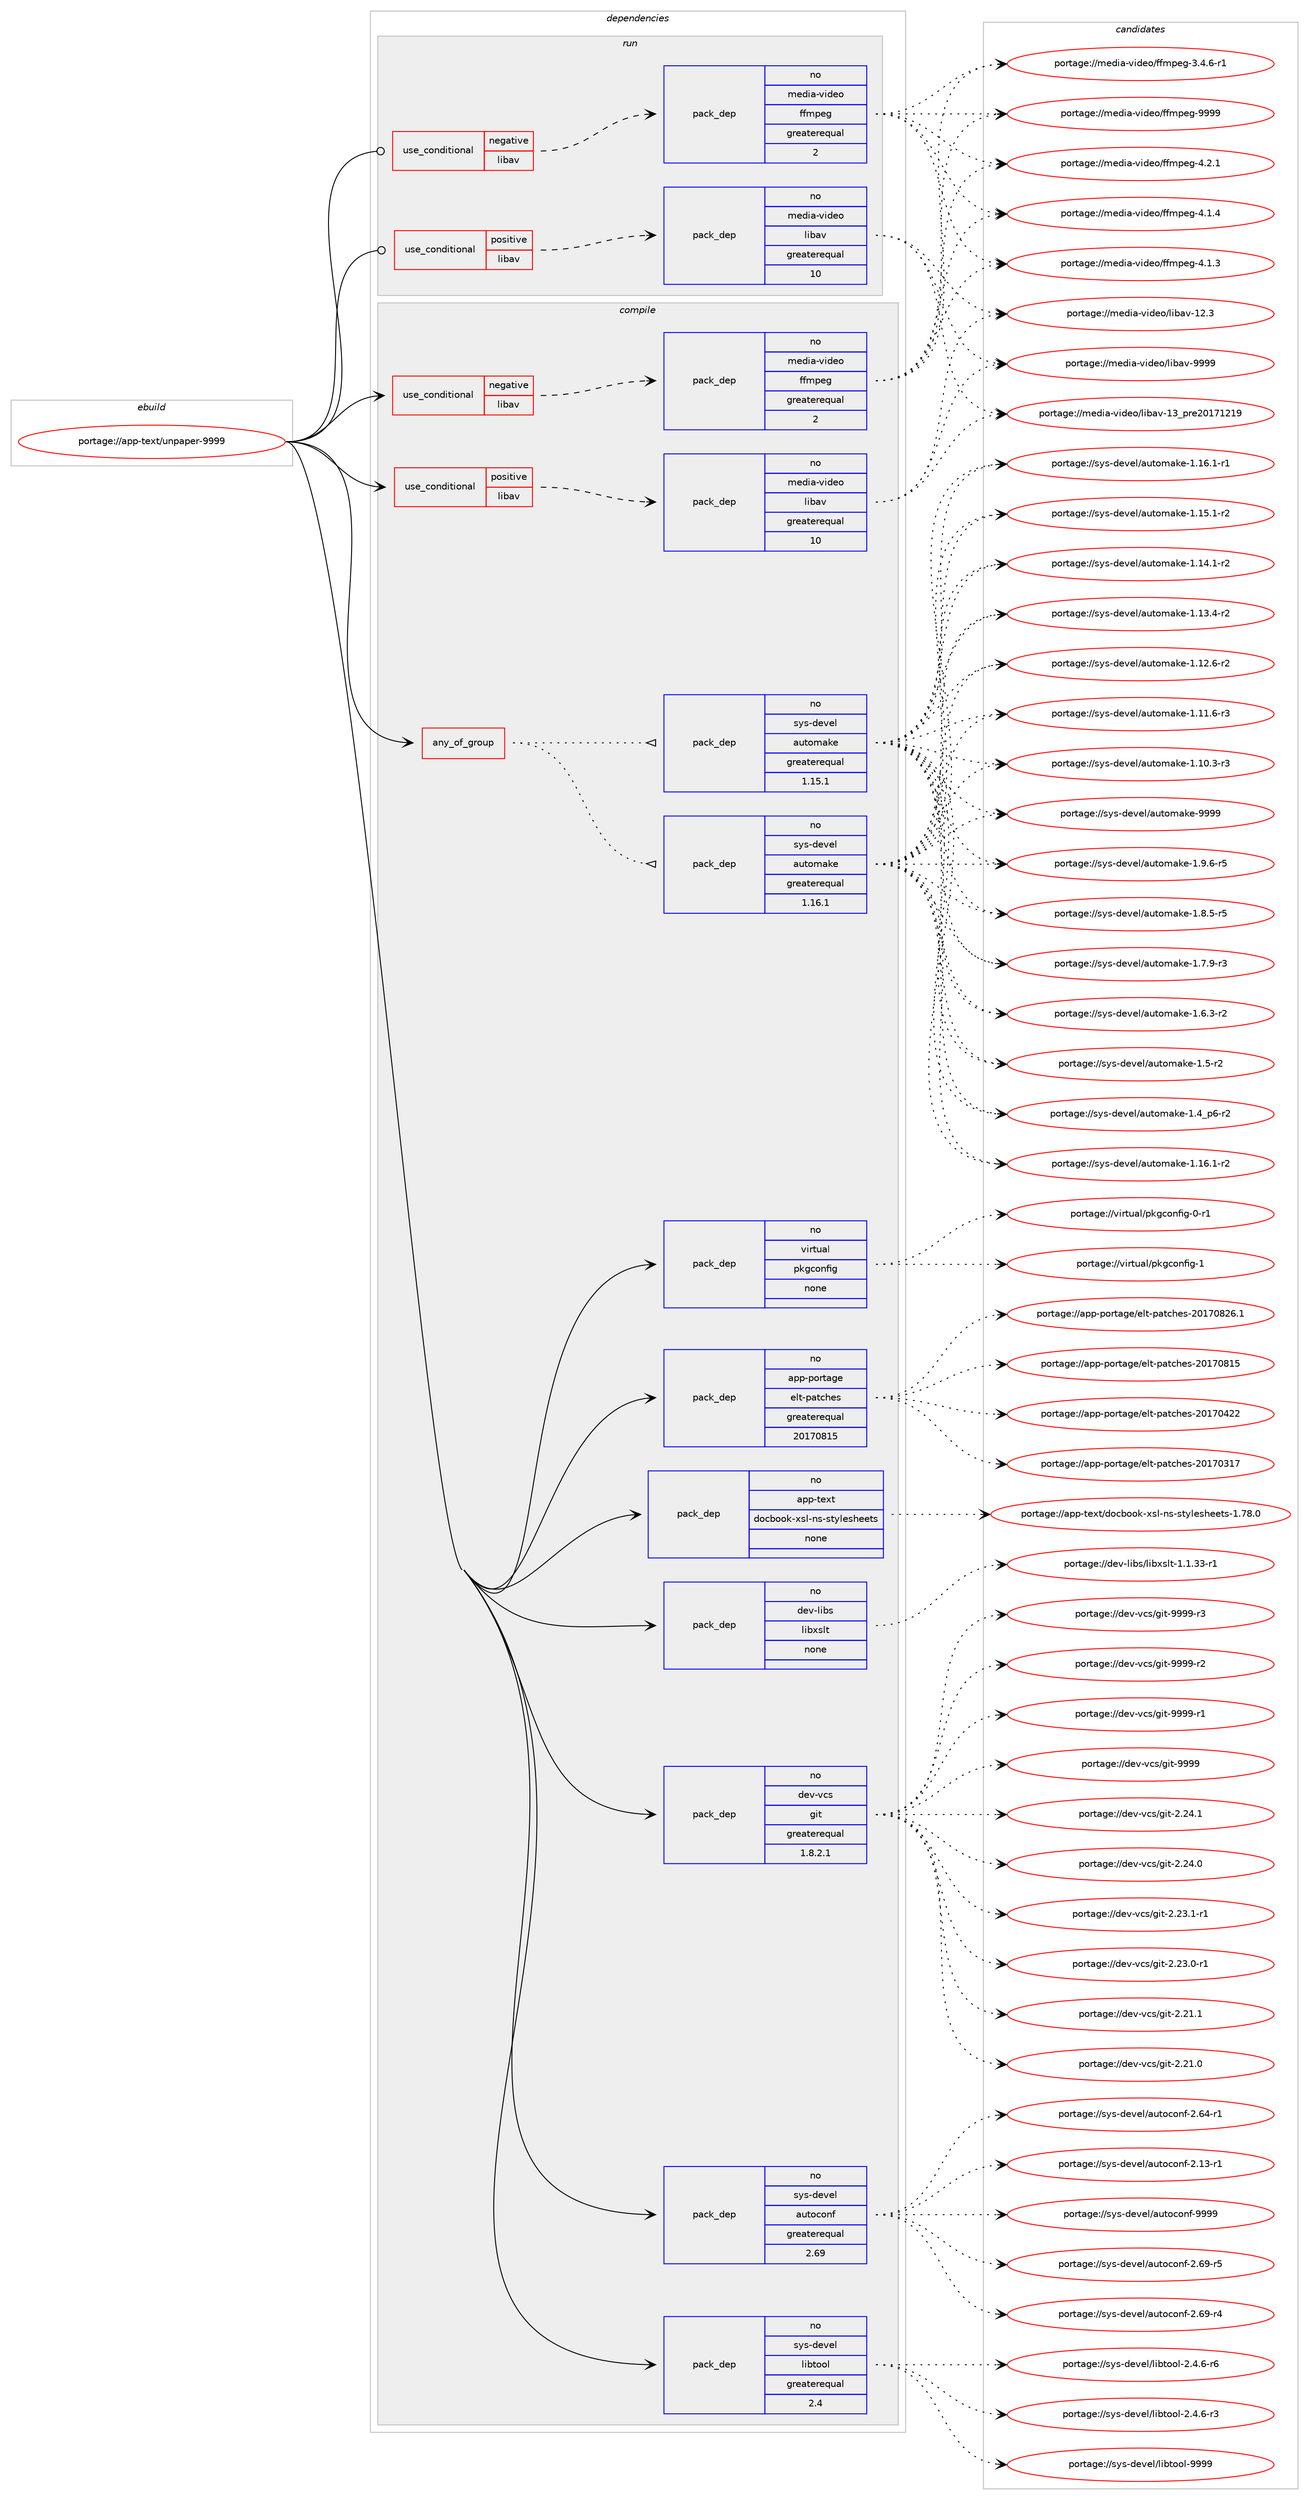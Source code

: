 digraph prolog {

# *************
# Graph options
# *************

newrank=true;
concentrate=true;
compound=true;
graph [rankdir=LR,fontname=Helvetica,fontsize=10,ranksep=1.5];#, ranksep=2.5, nodesep=0.2];
edge  [arrowhead=vee];
node  [fontname=Helvetica,fontsize=10];

# **********
# The ebuild
# **********

subgraph cluster_leftcol {
color=gray;
rank=same;
label=<<i>ebuild</i>>;
id [label="portage://app-text/unpaper-9999", color=red, width=4, href="../app-text/unpaper-9999.svg"];
}

# ****************
# The dependencies
# ****************

subgraph cluster_midcol {
color=gray;
label=<<i>dependencies</i>>;
subgraph cluster_compile {
fillcolor="#eeeeee";
style=filled;
label=<<i>compile</i>>;
subgraph any7626 {
dependency591745 [label=<<TABLE BORDER="0" CELLBORDER="1" CELLSPACING="0" CELLPADDING="4"><TR><TD CELLPADDING="10">any_of_group</TD></TR></TABLE>>, shape=none, color=red];subgraph pack444457 {
dependency591746 [label=<<TABLE BORDER="0" CELLBORDER="1" CELLSPACING="0" CELLPADDING="4" WIDTH="220"><TR><TD ROWSPAN="6" CELLPADDING="30">pack_dep</TD></TR><TR><TD WIDTH="110">no</TD></TR><TR><TD>sys-devel</TD></TR><TR><TD>automake</TD></TR><TR><TD>greaterequal</TD></TR><TR><TD>1.16.1</TD></TR></TABLE>>, shape=none, color=blue];
}
dependency591745:e -> dependency591746:w [weight=20,style="dotted",arrowhead="oinv"];
subgraph pack444458 {
dependency591747 [label=<<TABLE BORDER="0" CELLBORDER="1" CELLSPACING="0" CELLPADDING="4" WIDTH="220"><TR><TD ROWSPAN="6" CELLPADDING="30">pack_dep</TD></TR><TR><TD WIDTH="110">no</TD></TR><TR><TD>sys-devel</TD></TR><TR><TD>automake</TD></TR><TR><TD>greaterequal</TD></TR><TR><TD>1.15.1</TD></TR></TABLE>>, shape=none, color=blue];
}
dependency591745:e -> dependency591747:w [weight=20,style="dotted",arrowhead="oinv"];
}
id:e -> dependency591745:w [weight=20,style="solid",arrowhead="vee"];
subgraph cond139400 {
dependency591748 [label=<<TABLE BORDER="0" CELLBORDER="1" CELLSPACING="0" CELLPADDING="4"><TR><TD ROWSPAN="3" CELLPADDING="10">use_conditional</TD></TR><TR><TD>negative</TD></TR><TR><TD>libav</TD></TR></TABLE>>, shape=none, color=red];
subgraph pack444459 {
dependency591749 [label=<<TABLE BORDER="0" CELLBORDER="1" CELLSPACING="0" CELLPADDING="4" WIDTH="220"><TR><TD ROWSPAN="6" CELLPADDING="30">pack_dep</TD></TR><TR><TD WIDTH="110">no</TD></TR><TR><TD>media-video</TD></TR><TR><TD>ffmpeg</TD></TR><TR><TD>greaterequal</TD></TR><TR><TD>2</TD></TR></TABLE>>, shape=none, color=blue];
}
dependency591748:e -> dependency591749:w [weight=20,style="dashed",arrowhead="vee"];
}
id:e -> dependency591748:w [weight=20,style="solid",arrowhead="vee"];
subgraph cond139401 {
dependency591750 [label=<<TABLE BORDER="0" CELLBORDER="1" CELLSPACING="0" CELLPADDING="4"><TR><TD ROWSPAN="3" CELLPADDING="10">use_conditional</TD></TR><TR><TD>positive</TD></TR><TR><TD>libav</TD></TR></TABLE>>, shape=none, color=red];
subgraph pack444460 {
dependency591751 [label=<<TABLE BORDER="0" CELLBORDER="1" CELLSPACING="0" CELLPADDING="4" WIDTH="220"><TR><TD ROWSPAN="6" CELLPADDING="30">pack_dep</TD></TR><TR><TD WIDTH="110">no</TD></TR><TR><TD>media-video</TD></TR><TR><TD>libav</TD></TR><TR><TD>greaterequal</TD></TR><TR><TD>10</TD></TR></TABLE>>, shape=none, color=blue];
}
dependency591750:e -> dependency591751:w [weight=20,style="dashed",arrowhead="vee"];
}
id:e -> dependency591750:w [weight=20,style="solid",arrowhead="vee"];
subgraph pack444461 {
dependency591752 [label=<<TABLE BORDER="0" CELLBORDER="1" CELLSPACING="0" CELLPADDING="4" WIDTH="220"><TR><TD ROWSPAN="6" CELLPADDING="30">pack_dep</TD></TR><TR><TD WIDTH="110">no</TD></TR><TR><TD>app-portage</TD></TR><TR><TD>elt-patches</TD></TR><TR><TD>greaterequal</TD></TR><TR><TD>20170815</TD></TR></TABLE>>, shape=none, color=blue];
}
id:e -> dependency591752:w [weight=20,style="solid",arrowhead="vee"];
subgraph pack444462 {
dependency591753 [label=<<TABLE BORDER="0" CELLBORDER="1" CELLSPACING="0" CELLPADDING="4" WIDTH="220"><TR><TD ROWSPAN="6" CELLPADDING="30">pack_dep</TD></TR><TR><TD WIDTH="110">no</TD></TR><TR><TD>app-text</TD></TR><TR><TD>docbook-xsl-ns-stylesheets</TD></TR><TR><TD>none</TD></TR><TR><TD></TD></TR></TABLE>>, shape=none, color=blue];
}
id:e -> dependency591753:w [weight=20,style="solid",arrowhead="vee"];
subgraph pack444463 {
dependency591754 [label=<<TABLE BORDER="0" CELLBORDER="1" CELLSPACING="0" CELLPADDING="4" WIDTH="220"><TR><TD ROWSPAN="6" CELLPADDING="30">pack_dep</TD></TR><TR><TD WIDTH="110">no</TD></TR><TR><TD>dev-libs</TD></TR><TR><TD>libxslt</TD></TR><TR><TD>none</TD></TR><TR><TD></TD></TR></TABLE>>, shape=none, color=blue];
}
id:e -> dependency591754:w [weight=20,style="solid",arrowhead="vee"];
subgraph pack444464 {
dependency591755 [label=<<TABLE BORDER="0" CELLBORDER="1" CELLSPACING="0" CELLPADDING="4" WIDTH="220"><TR><TD ROWSPAN="6" CELLPADDING="30">pack_dep</TD></TR><TR><TD WIDTH="110">no</TD></TR><TR><TD>dev-vcs</TD></TR><TR><TD>git</TD></TR><TR><TD>greaterequal</TD></TR><TR><TD>1.8.2.1</TD></TR></TABLE>>, shape=none, color=blue];
}
id:e -> dependency591755:w [weight=20,style="solid",arrowhead="vee"];
subgraph pack444465 {
dependency591756 [label=<<TABLE BORDER="0" CELLBORDER="1" CELLSPACING="0" CELLPADDING="4" WIDTH="220"><TR><TD ROWSPAN="6" CELLPADDING="30">pack_dep</TD></TR><TR><TD WIDTH="110">no</TD></TR><TR><TD>sys-devel</TD></TR><TR><TD>autoconf</TD></TR><TR><TD>greaterequal</TD></TR><TR><TD>2.69</TD></TR></TABLE>>, shape=none, color=blue];
}
id:e -> dependency591756:w [weight=20,style="solid",arrowhead="vee"];
subgraph pack444466 {
dependency591757 [label=<<TABLE BORDER="0" CELLBORDER="1" CELLSPACING="0" CELLPADDING="4" WIDTH="220"><TR><TD ROWSPAN="6" CELLPADDING="30">pack_dep</TD></TR><TR><TD WIDTH="110">no</TD></TR><TR><TD>sys-devel</TD></TR><TR><TD>libtool</TD></TR><TR><TD>greaterequal</TD></TR><TR><TD>2.4</TD></TR></TABLE>>, shape=none, color=blue];
}
id:e -> dependency591757:w [weight=20,style="solid",arrowhead="vee"];
subgraph pack444467 {
dependency591758 [label=<<TABLE BORDER="0" CELLBORDER="1" CELLSPACING="0" CELLPADDING="4" WIDTH="220"><TR><TD ROWSPAN="6" CELLPADDING="30">pack_dep</TD></TR><TR><TD WIDTH="110">no</TD></TR><TR><TD>virtual</TD></TR><TR><TD>pkgconfig</TD></TR><TR><TD>none</TD></TR><TR><TD></TD></TR></TABLE>>, shape=none, color=blue];
}
id:e -> dependency591758:w [weight=20,style="solid",arrowhead="vee"];
}
subgraph cluster_compileandrun {
fillcolor="#eeeeee";
style=filled;
label=<<i>compile and run</i>>;
}
subgraph cluster_run {
fillcolor="#eeeeee";
style=filled;
label=<<i>run</i>>;
subgraph cond139402 {
dependency591759 [label=<<TABLE BORDER="0" CELLBORDER="1" CELLSPACING="0" CELLPADDING="4"><TR><TD ROWSPAN="3" CELLPADDING="10">use_conditional</TD></TR><TR><TD>negative</TD></TR><TR><TD>libav</TD></TR></TABLE>>, shape=none, color=red];
subgraph pack444468 {
dependency591760 [label=<<TABLE BORDER="0" CELLBORDER="1" CELLSPACING="0" CELLPADDING="4" WIDTH="220"><TR><TD ROWSPAN="6" CELLPADDING="30">pack_dep</TD></TR><TR><TD WIDTH="110">no</TD></TR><TR><TD>media-video</TD></TR><TR><TD>ffmpeg</TD></TR><TR><TD>greaterequal</TD></TR><TR><TD>2</TD></TR></TABLE>>, shape=none, color=blue];
}
dependency591759:e -> dependency591760:w [weight=20,style="dashed",arrowhead="vee"];
}
id:e -> dependency591759:w [weight=20,style="solid",arrowhead="odot"];
subgraph cond139403 {
dependency591761 [label=<<TABLE BORDER="0" CELLBORDER="1" CELLSPACING="0" CELLPADDING="4"><TR><TD ROWSPAN="3" CELLPADDING="10">use_conditional</TD></TR><TR><TD>positive</TD></TR><TR><TD>libav</TD></TR></TABLE>>, shape=none, color=red];
subgraph pack444469 {
dependency591762 [label=<<TABLE BORDER="0" CELLBORDER="1" CELLSPACING="0" CELLPADDING="4" WIDTH="220"><TR><TD ROWSPAN="6" CELLPADDING="30">pack_dep</TD></TR><TR><TD WIDTH="110">no</TD></TR><TR><TD>media-video</TD></TR><TR><TD>libav</TD></TR><TR><TD>greaterequal</TD></TR><TR><TD>10</TD></TR></TABLE>>, shape=none, color=blue];
}
dependency591761:e -> dependency591762:w [weight=20,style="dashed",arrowhead="vee"];
}
id:e -> dependency591761:w [weight=20,style="solid",arrowhead="odot"];
}
}

# **************
# The candidates
# **************

subgraph cluster_choices {
rank=same;
color=gray;
label=<<i>candidates</i>>;

subgraph choice444457 {
color=black;
nodesep=1;
choice115121115451001011181011084797117116111109971071014557575757 [label="portage://sys-devel/automake-9999", color=red, width=4,href="../sys-devel/automake-9999.svg"];
choice115121115451001011181011084797117116111109971071014549465746544511453 [label="portage://sys-devel/automake-1.9.6-r5", color=red, width=4,href="../sys-devel/automake-1.9.6-r5.svg"];
choice115121115451001011181011084797117116111109971071014549465646534511453 [label="portage://sys-devel/automake-1.8.5-r5", color=red, width=4,href="../sys-devel/automake-1.8.5-r5.svg"];
choice115121115451001011181011084797117116111109971071014549465546574511451 [label="portage://sys-devel/automake-1.7.9-r3", color=red, width=4,href="../sys-devel/automake-1.7.9-r3.svg"];
choice115121115451001011181011084797117116111109971071014549465446514511450 [label="portage://sys-devel/automake-1.6.3-r2", color=red, width=4,href="../sys-devel/automake-1.6.3-r2.svg"];
choice11512111545100101118101108479711711611110997107101454946534511450 [label="portage://sys-devel/automake-1.5-r2", color=red, width=4,href="../sys-devel/automake-1.5-r2.svg"];
choice115121115451001011181011084797117116111109971071014549465295112544511450 [label="portage://sys-devel/automake-1.4_p6-r2", color=red, width=4,href="../sys-devel/automake-1.4_p6-r2.svg"];
choice11512111545100101118101108479711711611110997107101454946495446494511450 [label="portage://sys-devel/automake-1.16.1-r2", color=red, width=4,href="../sys-devel/automake-1.16.1-r2.svg"];
choice11512111545100101118101108479711711611110997107101454946495446494511449 [label="portage://sys-devel/automake-1.16.1-r1", color=red, width=4,href="../sys-devel/automake-1.16.1-r1.svg"];
choice11512111545100101118101108479711711611110997107101454946495346494511450 [label="portage://sys-devel/automake-1.15.1-r2", color=red, width=4,href="../sys-devel/automake-1.15.1-r2.svg"];
choice11512111545100101118101108479711711611110997107101454946495246494511450 [label="portage://sys-devel/automake-1.14.1-r2", color=red, width=4,href="../sys-devel/automake-1.14.1-r2.svg"];
choice11512111545100101118101108479711711611110997107101454946495146524511450 [label="portage://sys-devel/automake-1.13.4-r2", color=red, width=4,href="../sys-devel/automake-1.13.4-r2.svg"];
choice11512111545100101118101108479711711611110997107101454946495046544511450 [label="portage://sys-devel/automake-1.12.6-r2", color=red, width=4,href="../sys-devel/automake-1.12.6-r2.svg"];
choice11512111545100101118101108479711711611110997107101454946494946544511451 [label="portage://sys-devel/automake-1.11.6-r3", color=red, width=4,href="../sys-devel/automake-1.11.6-r3.svg"];
choice11512111545100101118101108479711711611110997107101454946494846514511451 [label="portage://sys-devel/automake-1.10.3-r3", color=red, width=4,href="../sys-devel/automake-1.10.3-r3.svg"];
dependency591746:e -> choice115121115451001011181011084797117116111109971071014557575757:w [style=dotted,weight="100"];
dependency591746:e -> choice115121115451001011181011084797117116111109971071014549465746544511453:w [style=dotted,weight="100"];
dependency591746:e -> choice115121115451001011181011084797117116111109971071014549465646534511453:w [style=dotted,weight="100"];
dependency591746:e -> choice115121115451001011181011084797117116111109971071014549465546574511451:w [style=dotted,weight="100"];
dependency591746:e -> choice115121115451001011181011084797117116111109971071014549465446514511450:w [style=dotted,weight="100"];
dependency591746:e -> choice11512111545100101118101108479711711611110997107101454946534511450:w [style=dotted,weight="100"];
dependency591746:e -> choice115121115451001011181011084797117116111109971071014549465295112544511450:w [style=dotted,weight="100"];
dependency591746:e -> choice11512111545100101118101108479711711611110997107101454946495446494511450:w [style=dotted,weight="100"];
dependency591746:e -> choice11512111545100101118101108479711711611110997107101454946495446494511449:w [style=dotted,weight="100"];
dependency591746:e -> choice11512111545100101118101108479711711611110997107101454946495346494511450:w [style=dotted,weight="100"];
dependency591746:e -> choice11512111545100101118101108479711711611110997107101454946495246494511450:w [style=dotted,weight="100"];
dependency591746:e -> choice11512111545100101118101108479711711611110997107101454946495146524511450:w [style=dotted,weight="100"];
dependency591746:e -> choice11512111545100101118101108479711711611110997107101454946495046544511450:w [style=dotted,weight="100"];
dependency591746:e -> choice11512111545100101118101108479711711611110997107101454946494946544511451:w [style=dotted,weight="100"];
dependency591746:e -> choice11512111545100101118101108479711711611110997107101454946494846514511451:w [style=dotted,weight="100"];
}
subgraph choice444458 {
color=black;
nodesep=1;
choice115121115451001011181011084797117116111109971071014557575757 [label="portage://sys-devel/automake-9999", color=red, width=4,href="../sys-devel/automake-9999.svg"];
choice115121115451001011181011084797117116111109971071014549465746544511453 [label="portage://sys-devel/automake-1.9.6-r5", color=red, width=4,href="../sys-devel/automake-1.9.6-r5.svg"];
choice115121115451001011181011084797117116111109971071014549465646534511453 [label="portage://sys-devel/automake-1.8.5-r5", color=red, width=4,href="../sys-devel/automake-1.8.5-r5.svg"];
choice115121115451001011181011084797117116111109971071014549465546574511451 [label="portage://sys-devel/automake-1.7.9-r3", color=red, width=4,href="../sys-devel/automake-1.7.9-r3.svg"];
choice115121115451001011181011084797117116111109971071014549465446514511450 [label="portage://sys-devel/automake-1.6.3-r2", color=red, width=4,href="../sys-devel/automake-1.6.3-r2.svg"];
choice11512111545100101118101108479711711611110997107101454946534511450 [label="portage://sys-devel/automake-1.5-r2", color=red, width=4,href="../sys-devel/automake-1.5-r2.svg"];
choice115121115451001011181011084797117116111109971071014549465295112544511450 [label="portage://sys-devel/automake-1.4_p6-r2", color=red, width=4,href="../sys-devel/automake-1.4_p6-r2.svg"];
choice11512111545100101118101108479711711611110997107101454946495446494511450 [label="portage://sys-devel/automake-1.16.1-r2", color=red, width=4,href="../sys-devel/automake-1.16.1-r2.svg"];
choice11512111545100101118101108479711711611110997107101454946495446494511449 [label="portage://sys-devel/automake-1.16.1-r1", color=red, width=4,href="../sys-devel/automake-1.16.1-r1.svg"];
choice11512111545100101118101108479711711611110997107101454946495346494511450 [label="portage://sys-devel/automake-1.15.1-r2", color=red, width=4,href="../sys-devel/automake-1.15.1-r2.svg"];
choice11512111545100101118101108479711711611110997107101454946495246494511450 [label="portage://sys-devel/automake-1.14.1-r2", color=red, width=4,href="../sys-devel/automake-1.14.1-r2.svg"];
choice11512111545100101118101108479711711611110997107101454946495146524511450 [label="portage://sys-devel/automake-1.13.4-r2", color=red, width=4,href="../sys-devel/automake-1.13.4-r2.svg"];
choice11512111545100101118101108479711711611110997107101454946495046544511450 [label="portage://sys-devel/automake-1.12.6-r2", color=red, width=4,href="../sys-devel/automake-1.12.6-r2.svg"];
choice11512111545100101118101108479711711611110997107101454946494946544511451 [label="portage://sys-devel/automake-1.11.6-r3", color=red, width=4,href="../sys-devel/automake-1.11.6-r3.svg"];
choice11512111545100101118101108479711711611110997107101454946494846514511451 [label="portage://sys-devel/automake-1.10.3-r3", color=red, width=4,href="../sys-devel/automake-1.10.3-r3.svg"];
dependency591747:e -> choice115121115451001011181011084797117116111109971071014557575757:w [style=dotted,weight="100"];
dependency591747:e -> choice115121115451001011181011084797117116111109971071014549465746544511453:w [style=dotted,weight="100"];
dependency591747:e -> choice115121115451001011181011084797117116111109971071014549465646534511453:w [style=dotted,weight="100"];
dependency591747:e -> choice115121115451001011181011084797117116111109971071014549465546574511451:w [style=dotted,weight="100"];
dependency591747:e -> choice115121115451001011181011084797117116111109971071014549465446514511450:w [style=dotted,weight="100"];
dependency591747:e -> choice11512111545100101118101108479711711611110997107101454946534511450:w [style=dotted,weight="100"];
dependency591747:e -> choice115121115451001011181011084797117116111109971071014549465295112544511450:w [style=dotted,weight="100"];
dependency591747:e -> choice11512111545100101118101108479711711611110997107101454946495446494511450:w [style=dotted,weight="100"];
dependency591747:e -> choice11512111545100101118101108479711711611110997107101454946495446494511449:w [style=dotted,weight="100"];
dependency591747:e -> choice11512111545100101118101108479711711611110997107101454946495346494511450:w [style=dotted,weight="100"];
dependency591747:e -> choice11512111545100101118101108479711711611110997107101454946495246494511450:w [style=dotted,weight="100"];
dependency591747:e -> choice11512111545100101118101108479711711611110997107101454946495146524511450:w [style=dotted,weight="100"];
dependency591747:e -> choice11512111545100101118101108479711711611110997107101454946495046544511450:w [style=dotted,weight="100"];
dependency591747:e -> choice11512111545100101118101108479711711611110997107101454946494946544511451:w [style=dotted,weight="100"];
dependency591747:e -> choice11512111545100101118101108479711711611110997107101454946494846514511451:w [style=dotted,weight="100"];
}
subgraph choice444459 {
color=black;
nodesep=1;
choice1091011001059745118105100101111471021021091121011034557575757 [label="portage://media-video/ffmpeg-9999", color=red, width=4,href="../media-video/ffmpeg-9999.svg"];
choice109101100105974511810510010111147102102109112101103455246504649 [label="portage://media-video/ffmpeg-4.2.1", color=red, width=4,href="../media-video/ffmpeg-4.2.1.svg"];
choice109101100105974511810510010111147102102109112101103455246494652 [label="portage://media-video/ffmpeg-4.1.4", color=red, width=4,href="../media-video/ffmpeg-4.1.4.svg"];
choice109101100105974511810510010111147102102109112101103455246494651 [label="portage://media-video/ffmpeg-4.1.3", color=red, width=4,href="../media-video/ffmpeg-4.1.3.svg"];
choice1091011001059745118105100101111471021021091121011034551465246544511449 [label="portage://media-video/ffmpeg-3.4.6-r1", color=red, width=4,href="../media-video/ffmpeg-3.4.6-r1.svg"];
dependency591749:e -> choice1091011001059745118105100101111471021021091121011034557575757:w [style=dotted,weight="100"];
dependency591749:e -> choice109101100105974511810510010111147102102109112101103455246504649:w [style=dotted,weight="100"];
dependency591749:e -> choice109101100105974511810510010111147102102109112101103455246494652:w [style=dotted,weight="100"];
dependency591749:e -> choice109101100105974511810510010111147102102109112101103455246494651:w [style=dotted,weight="100"];
dependency591749:e -> choice1091011001059745118105100101111471021021091121011034551465246544511449:w [style=dotted,weight="100"];
}
subgraph choice444460 {
color=black;
nodesep=1;
choice10910110010597451181051001011114710810598971184557575757 [label="portage://media-video/libav-9999", color=red, width=4,href="../media-video/libav-9999.svg"];
choice1091011001059745118105100101111471081059897118454951951121141015048495549504957 [label="portage://media-video/libav-13_pre20171219", color=red, width=4,href="../media-video/libav-13_pre20171219.svg"];
choice10910110010597451181051001011114710810598971184549504651 [label="portage://media-video/libav-12.3", color=red, width=4,href="../media-video/libav-12.3.svg"];
dependency591751:e -> choice10910110010597451181051001011114710810598971184557575757:w [style=dotted,weight="100"];
dependency591751:e -> choice1091011001059745118105100101111471081059897118454951951121141015048495549504957:w [style=dotted,weight="100"];
dependency591751:e -> choice10910110010597451181051001011114710810598971184549504651:w [style=dotted,weight="100"];
}
subgraph choice444461 {
color=black;
nodesep=1;
choice971121124511211111411697103101471011081164511297116991041011154550484955485650544649 [label="portage://app-portage/elt-patches-20170826.1", color=red, width=4,href="../app-portage/elt-patches-20170826.1.svg"];
choice97112112451121111141169710310147101108116451129711699104101115455048495548564953 [label="portage://app-portage/elt-patches-20170815", color=red, width=4,href="../app-portage/elt-patches-20170815.svg"];
choice97112112451121111141169710310147101108116451129711699104101115455048495548525050 [label="portage://app-portage/elt-patches-20170422", color=red, width=4,href="../app-portage/elt-patches-20170422.svg"];
choice97112112451121111141169710310147101108116451129711699104101115455048495548514955 [label="portage://app-portage/elt-patches-20170317", color=red, width=4,href="../app-portage/elt-patches-20170317.svg"];
dependency591752:e -> choice971121124511211111411697103101471011081164511297116991041011154550484955485650544649:w [style=dotted,weight="100"];
dependency591752:e -> choice97112112451121111141169710310147101108116451129711699104101115455048495548564953:w [style=dotted,weight="100"];
dependency591752:e -> choice97112112451121111141169710310147101108116451129711699104101115455048495548525050:w [style=dotted,weight="100"];
dependency591752:e -> choice97112112451121111141169710310147101108116451129711699104101115455048495548514955:w [style=dotted,weight="100"];
}
subgraph choice444462 {
color=black;
nodesep=1;
choice971121124511610112011647100111999811111110745120115108451101154511511612110810111510410110111611545494655564648 [label="portage://app-text/docbook-xsl-ns-stylesheets-1.78.0", color=red, width=4,href="../app-text/docbook-xsl-ns-stylesheets-1.78.0.svg"];
dependency591753:e -> choice971121124511610112011647100111999811111110745120115108451101154511511612110810111510410110111611545494655564648:w [style=dotted,weight="100"];
}
subgraph choice444463 {
color=black;
nodesep=1;
choice10010111845108105981154710810598120115108116454946494651514511449 [label="portage://dev-libs/libxslt-1.1.33-r1", color=red, width=4,href="../dev-libs/libxslt-1.1.33-r1.svg"];
dependency591754:e -> choice10010111845108105981154710810598120115108116454946494651514511449:w [style=dotted,weight="100"];
}
subgraph choice444464 {
color=black;
nodesep=1;
choice10010111845118991154710310511645575757574511451 [label="portage://dev-vcs/git-9999-r3", color=red, width=4,href="../dev-vcs/git-9999-r3.svg"];
choice10010111845118991154710310511645575757574511450 [label="portage://dev-vcs/git-9999-r2", color=red, width=4,href="../dev-vcs/git-9999-r2.svg"];
choice10010111845118991154710310511645575757574511449 [label="portage://dev-vcs/git-9999-r1", color=red, width=4,href="../dev-vcs/git-9999-r1.svg"];
choice1001011184511899115471031051164557575757 [label="portage://dev-vcs/git-9999", color=red, width=4,href="../dev-vcs/git-9999.svg"];
choice10010111845118991154710310511645504650524649 [label="portage://dev-vcs/git-2.24.1", color=red, width=4,href="../dev-vcs/git-2.24.1.svg"];
choice10010111845118991154710310511645504650524648 [label="portage://dev-vcs/git-2.24.0", color=red, width=4,href="../dev-vcs/git-2.24.0.svg"];
choice100101118451189911547103105116455046505146494511449 [label="portage://dev-vcs/git-2.23.1-r1", color=red, width=4,href="../dev-vcs/git-2.23.1-r1.svg"];
choice100101118451189911547103105116455046505146484511449 [label="portage://dev-vcs/git-2.23.0-r1", color=red, width=4,href="../dev-vcs/git-2.23.0-r1.svg"];
choice10010111845118991154710310511645504650494649 [label="portage://dev-vcs/git-2.21.1", color=red, width=4,href="../dev-vcs/git-2.21.1.svg"];
choice10010111845118991154710310511645504650494648 [label="portage://dev-vcs/git-2.21.0", color=red, width=4,href="../dev-vcs/git-2.21.0.svg"];
dependency591755:e -> choice10010111845118991154710310511645575757574511451:w [style=dotted,weight="100"];
dependency591755:e -> choice10010111845118991154710310511645575757574511450:w [style=dotted,weight="100"];
dependency591755:e -> choice10010111845118991154710310511645575757574511449:w [style=dotted,weight="100"];
dependency591755:e -> choice1001011184511899115471031051164557575757:w [style=dotted,weight="100"];
dependency591755:e -> choice10010111845118991154710310511645504650524649:w [style=dotted,weight="100"];
dependency591755:e -> choice10010111845118991154710310511645504650524648:w [style=dotted,weight="100"];
dependency591755:e -> choice100101118451189911547103105116455046505146494511449:w [style=dotted,weight="100"];
dependency591755:e -> choice100101118451189911547103105116455046505146484511449:w [style=dotted,weight="100"];
dependency591755:e -> choice10010111845118991154710310511645504650494649:w [style=dotted,weight="100"];
dependency591755:e -> choice10010111845118991154710310511645504650494648:w [style=dotted,weight="100"];
}
subgraph choice444465 {
color=black;
nodesep=1;
choice115121115451001011181011084797117116111991111101024557575757 [label="portage://sys-devel/autoconf-9999", color=red, width=4,href="../sys-devel/autoconf-9999.svg"];
choice1151211154510010111810110847971171161119911111010245504654574511453 [label="portage://sys-devel/autoconf-2.69-r5", color=red, width=4,href="../sys-devel/autoconf-2.69-r5.svg"];
choice1151211154510010111810110847971171161119911111010245504654574511452 [label="portage://sys-devel/autoconf-2.69-r4", color=red, width=4,href="../sys-devel/autoconf-2.69-r4.svg"];
choice1151211154510010111810110847971171161119911111010245504654524511449 [label="portage://sys-devel/autoconf-2.64-r1", color=red, width=4,href="../sys-devel/autoconf-2.64-r1.svg"];
choice1151211154510010111810110847971171161119911111010245504649514511449 [label="portage://sys-devel/autoconf-2.13-r1", color=red, width=4,href="../sys-devel/autoconf-2.13-r1.svg"];
dependency591756:e -> choice115121115451001011181011084797117116111991111101024557575757:w [style=dotted,weight="100"];
dependency591756:e -> choice1151211154510010111810110847971171161119911111010245504654574511453:w [style=dotted,weight="100"];
dependency591756:e -> choice1151211154510010111810110847971171161119911111010245504654574511452:w [style=dotted,weight="100"];
dependency591756:e -> choice1151211154510010111810110847971171161119911111010245504654524511449:w [style=dotted,weight="100"];
dependency591756:e -> choice1151211154510010111810110847971171161119911111010245504649514511449:w [style=dotted,weight="100"];
}
subgraph choice444466 {
color=black;
nodesep=1;
choice1151211154510010111810110847108105981161111111084557575757 [label="portage://sys-devel/libtool-9999", color=red, width=4,href="../sys-devel/libtool-9999.svg"];
choice1151211154510010111810110847108105981161111111084550465246544511454 [label="portage://sys-devel/libtool-2.4.6-r6", color=red, width=4,href="../sys-devel/libtool-2.4.6-r6.svg"];
choice1151211154510010111810110847108105981161111111084550465246544511451 [label="portage://sys-devel/libtool-2.4.6-r3", color=red, width=4,href="../sys-devel/libtool-2.4.6-r3.svg"];
dependency591757:e -> choice1151211154510010111810110847108105981161111111084557575757:w [style=dotted,weight="100"];
dependency591757:e -> choice1151211154510010111810110847108105981161111111084550465246544511454:w [style=dotted,weight="100"];
dependency591757:e -> choice1151211154510010111810110847108105981161111111084550465246544511451:w [style=dotted,weight="100"];
}
subgraph choice444467 {
color=black;
nodesep=1;
choice1181051141161179710847112107103991111101021051034549 [label="portage://virtual/pkgconfig-1", color=red, width=4,href="../virtual/pkgconfig-1.svg"];
choice11810511411611797108471121071039911111010210510345484511449 [label="portage://virtual/pkgconfig-0-r1", color=red, width=4,href="../virtual/pkgconfig-0-r1.svg"];
dependency591758:e -> choice1181051141161179710847112107103991111101021051034549:w [style=dotted,weight="100"];
dependency591758:e -> choice11810511411611797108471121071039911111010210510345484511449:w [style=dotted,weight="100"];
}
subgraph choice444468 {
color=black;
nodesep=1;
choice1091011001059745118105100101111471021021091121011034557575757 [label="portage://media-video/ffmpeg-9999", color=red, width=4,href="../media-video/ffmpeg-9999.svg"];
choice109101100105974511810510010111147102102109112101103455246504649 [label="portage://media-video/ffmpeg-4.2.1", color=red, width=4,href="../media-video/ffmpeg-4.2.1.svg"];
choice109101100105974511810510010111147102102109112101103455246494652 [label="portage://media-video/ffmpeg-4.1.4", color=red, width=4,href="../media-video/ffmpeg-4.1.4.svg"];
choice109101100105974511810510010111147102102109112101103455246494651 [label="portage://media-video/ffmpeg-4.1.3", color=red, width=4,href="../media-video/ffmpeg-4.1.3.svg"];
choice1091011001059745118105100101111471021021091121011034551465246544511449 [label="portage://media-video/ffmpeg-3.4.6-r1", color=red, width=4,href="../media-video/ffmpeg-3.4.6-r1.svg"];
dependency591760:e -> choice1091011001059745118105100101111471021021091121011034557575757:w [style=dotted,weight="100"];
dependency591760:e -> choice109101100105974511810510010111147102102109112101103455246504649:w [style=dotted,weight="100"];
dependency591760:e -> choice109101100105974511810510010111147102102109112101103455246494652:w [style=dotted,weight="100"];
dependency591760:e -> choice109101100105974511810510010111147102102109112101103455246494651:w [style=dotted,weight="100"];
dependency591760:e -> choice1091011001059745118105100101111471021021091121011034551465246544511449:w [style=dotted,weight="100"];
}
subgraph choice444469 {
color=black;
nodesep=1;
choice10910110010597451181051001011114710810598971184557575757 [label="portage://media-video/libav-9999", color=red, width=4,href="../media-video/libav-9999.svg"];
choice1091011001059745118105100101111471081059897118454951951121141015048495549504957 [label="portage://media-video/libav-13_pre20171219", color=red, width=4,href="../media-video/libav-13_pre20171219.svg"];
choice10910110010597451181051001011114710810598971184549504651 [label="portage://media-video/libav-12.3", color=red, width=4,href="../media-video/libav-12.3.svg"];
dependency591762:e -> choice10910110010597451181051001011114710810598971184557575757:w [style=dotted,weight="100"];
dependency591762:e -> choice1091011001059745118105100101111471081059897118454951951121141015048495549504957:w [style=dotted,weight="100"];
dependency591762:e -> choice10910110010597451181051001011114710810598971184549504651:w [style=dotted,weight="100"];
}
}

}
